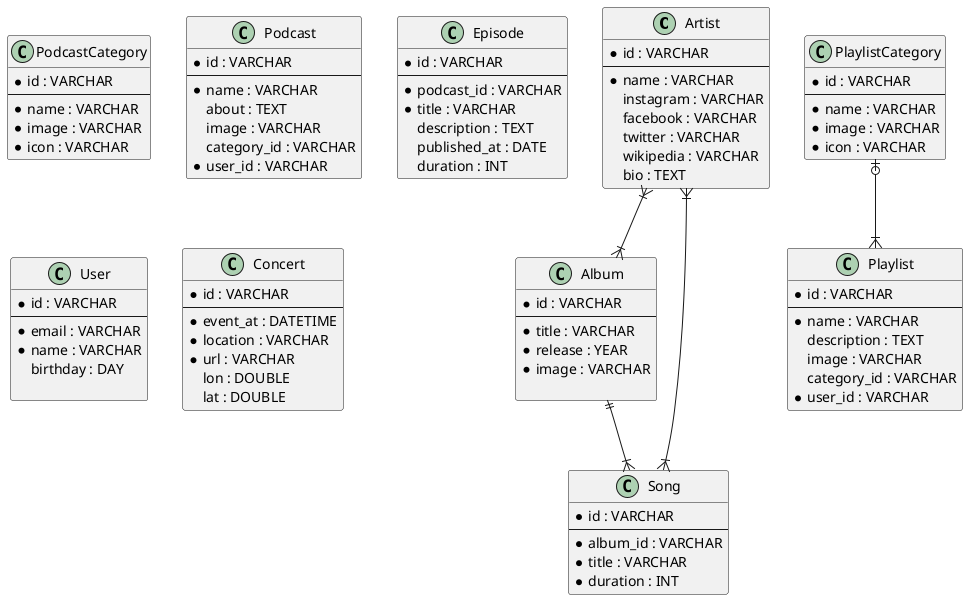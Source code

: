@startuml Spotify
class Artist {
    * id : VARCHAR
    --
    * name : VARCHAR
    instagram : VARCHAR
    facebook : VARCHAR
    twitter : VARCHAR
    wikipedia : VARCHAR
    bio : TEXT
}
class Album {
    * id : VARCHAR
    --
    * title : VARCHAR
    * release : YEAR
    * image : VARCHAR

}
class Song {
    * id : VARCHAR
    --
    * album_id : VARCHAR
    * title : VARCHAR
    * duration : INT
}
class PlaylistCategory {
    * id : VARCHAR
    --
    * name : VARCHAR
    * image : VARCHAR
    * icon : VARCHAR
}
class Playlist {
    * id : VARCHAR
    --
    * name : VARCHAR
    description : TEXT
    image : VARCHAR
    category_id : VARCHAR
    * user_id : VARCHAR
}
class PodcastCategory {
    * id : VARCHAR
    --
    * name : VARCHAR
    * image : VARCHAR
    * icon : VARCHAR
}
class Podcast {
    * id : VARCHAR
    --
    * name : VARCHAR
    about : TEXT
    image : VARCHAR
    category_id : VARCHAR
    * user_id : VARCHAR
}
class Episode {
    * id : VARCHAR
    --
    * podcast_id : VARCHAR
    * title : VARCHAR
    description : TEXT
    published_at : DATE
    duration : INT
}
class User {
    * id : VARCHAR 
    --
    * email : VARCHAR
    * name : VARCHAR
    birthday : DAY

}
class Concert {
    * id : VARCHAR
    --
    * event_at : DATETIME
    * location : VARCHAR
    * url : VARCHAR
    lon : DOUBLE
    lat : DOUBLE
}

Artist }|--|{ Album
Album ||--|{Song
Artist }|--|{ Song
PlaylistCategory |o--|{ Playlist

@enduml
